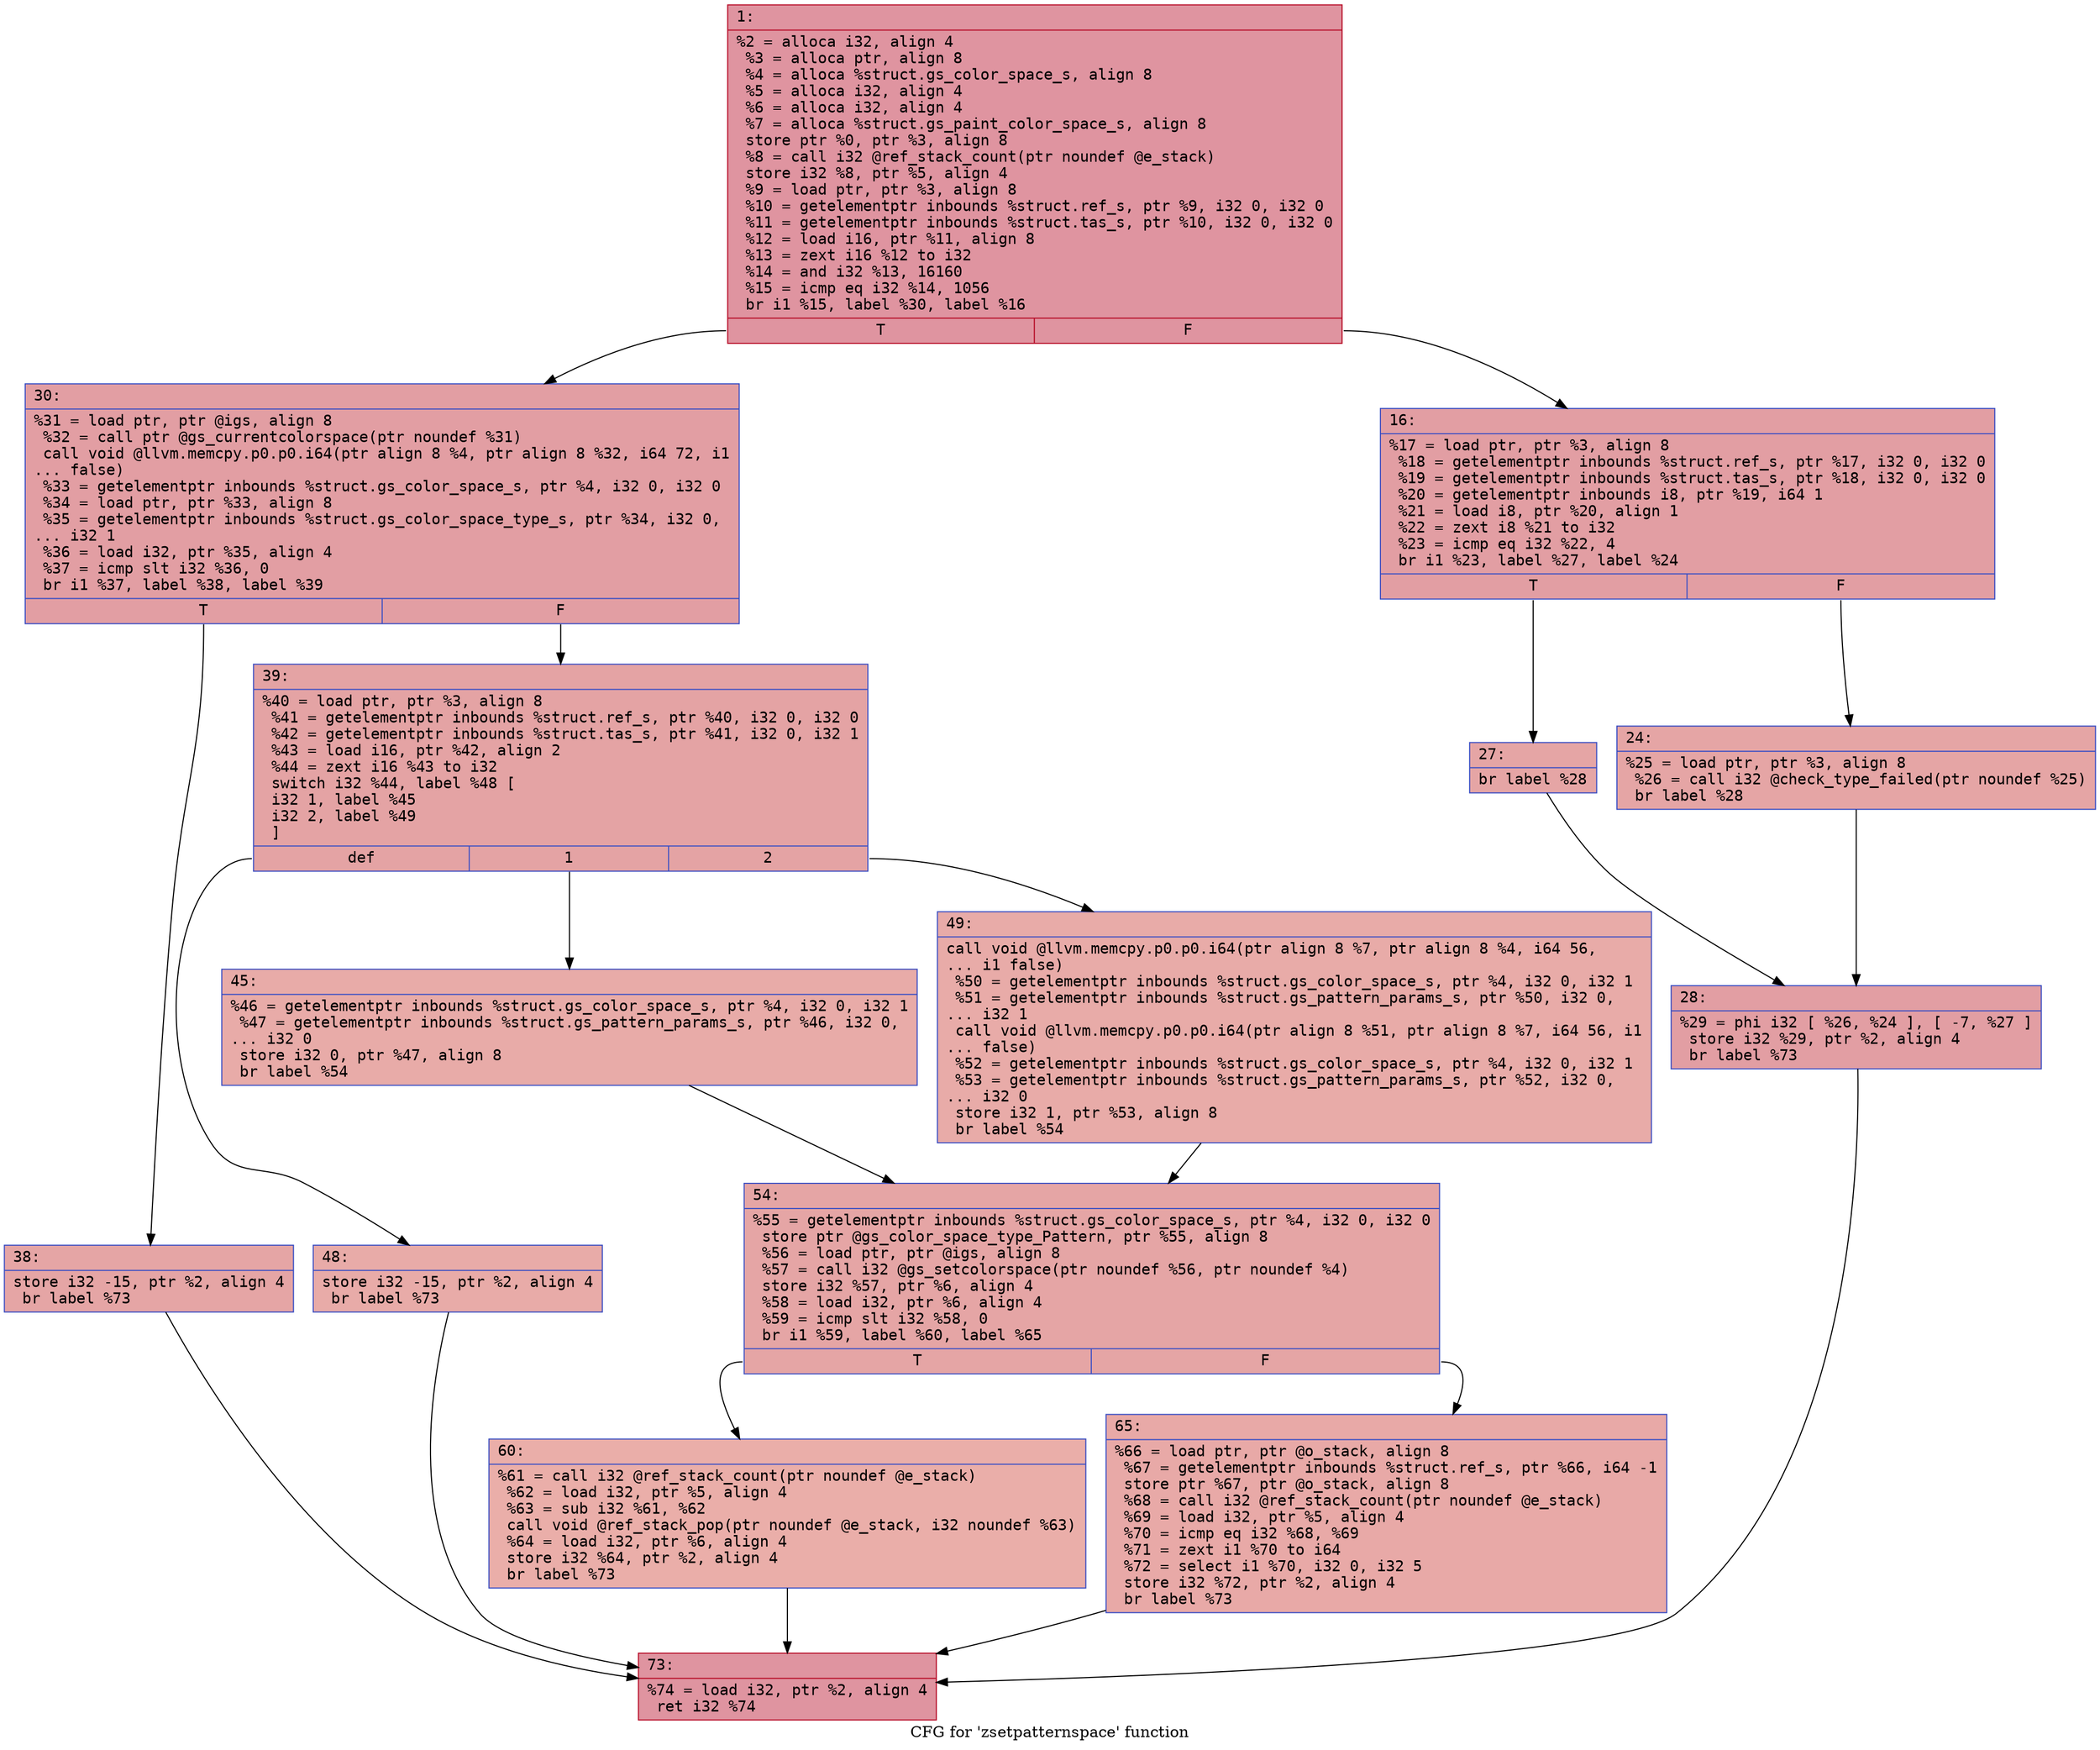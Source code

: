digraph "CFG for 'zsetpatternspace' function" {
	label="CFG for 'zsetpatternspace' function";

	Node0x600000186ad0 [shape=record,color="#b70d28ff", style=filled, fillcolor="#b70d2870" fontname="Courier",label="{1:\l|  %2 = alloca i32, align 4\l  %3 = alloca ptr, align 8\l  %4 = alloca %struct.gs_color_space_s, align 8\l  %5 = alloca i32, align 4\l  %6 = alloca i32, align 4\l  %7 = alloca %struct.gs_paint_color_space_s, align 8\l  store ptr %0, ptr %3, align 8\l  %8 = call i32 @ref_stack_count(ptr noundef @e_stack)\l  store i32 %8, ptr %5, align 4\l  %9 = load ptr, ptr %3, align 8\l  %10 = getelementptr inbounds %struct.ref_s, ptr %9, i32 0, i32 0\l  %11 = getelementptr inbounds %struct.tas_s, ptr %10, i32 0, i32 0\l  %12 = load i16, ptr %11, align 8\l  %13 = zext i16 %12 to i32\l  %14 = and i32 %13, 16160\l  %15 = icmp eq i32 %14, 1056\l  br i1 %15, label %30, label %16\l|{<s0>T|<s1>F}}"];
	Node0x600000186ad0:s0 -> Node0x600000186c60[tooltip="1 -> 30\nProbability 50.00%" ];
	Node0x600000186ad0:s1 -> Node0x600000186b20[tooltip="1 -> 16\nProbability 50.00%" ];
	Node0x600000186b20 [shape=record,color="#3d50c3ff", style=filled, fillcolor="#be242e70" fontname="Courier",label="{16:\l|  %17 = load ptr, ptr %3, align 8\l  %18 = getelementptr inbounds %struct.ref_s, ptr %17, i32 0, i32 0\l  %19 = getelementptr inbounds %struct.tas_s, ptr %18, i32 0, i32 0\l  %20 = getelementptr inbounds i8, ptr %19, i64 1\l  %21 = load i8, ptr %20, align 1\l  %22 = zext i8 %21 to i32\l  %23 = icmp eq i32 %22, 4\l  br i1 %23, label %27, label %24\l|{<s0>T|<s1>F}}"];
	Node0x600000186b20:s0 -> Node0x600000186bc0[tooltip="16 -> 27\nProbability 50.00%" ];
	Node0x600000186b20:s1 -> Node0x600000186b70[tooltip="16 -> 24\nProbability 50.00%" ];
	Node0x600000186b70 [shape=record,color="#3d50c3ff", style=filled, fillcolor="#c5333470" fontname="Courier",label="{24:\l|  %25 = load ptr, ptr %3, align 8\l  %26 = call i32 @check_type_failed(ptr noundef %25)\l  br label %28\l}"];
	Node0x600000186b70 -> Node0x600000186c10[tooltip="24 -> 28\nProbability 100.00%" ];
	Node0x600000186bc0 [shape=record,color="#3d50c3ff", style=filled, fillcolor="#c5333470" fontname="Courier",label="{27:\l|  br label %28\l}"];
	Node0x600000186bc0 -> Node0x600000186c10[tooltip="27 -> 28\nProbability 100.00%" ];
	Node0x600000186c10 [shape=record,color="#3d50c3ff", style=filled, fillcolor="#be242e70" fontname="Courier",label="{28:\l|  %29 = phi i32 [ %26, %24 ], [ -7, %27 ]\l  store i32 %29, ptr %2, align 4\l  br label %73\l}"];
	Node0x600000186c10 -> Node0x600000186f30[tooltip="28 -> 73\nProbability 100.00%" ];
	Node0x600000186c60 [shape=record,color="#3d50c3ff", style=filled, fillcolor="#be242e70" fontname="Courier",label="{30:\l|  %31 = load ptr, ptr @igs, align 8\l  %32 = call ptr @gs_currentcolorspace(ptr noundef %31)\l  call void @llvm.memcpy.p0.p0.i64(ptr align 8 %4, ptr align 8 %32, i64 72, i1\l... false)\l  %33 = getelementptr inbounds %struct.gs_color_space_s, ptr %4, i32 0, i32 0\l  %34 = load ptr, ptr %33, align 8\l  %35 = getelementptr inbounds %struct.gs_color_space_type_s, ptr %34, i32 0,\l... i32 1\l  %36 = load i32, ptr %35, align 4\l  %37 = icmp slt i32 %36, 0\l  br i1 %37, label %38, label %39\l|{<s0>T|<s1>F}}"];
	Node0x600000186c60:s0 -> Node0x600000186cb0[tooltip="30 -> 38\nProbability 37.50%" ];
	Node0x600000186c60:s1 -> Node0x600000186d00[tooltip="30 -> 39\nProbability 62.50%" ];
	Node0x600000186cb0 [shape=record,color="#3d50c3ff", style=filled, fillcolor="#c5333470" fontname="Courier",label="{38:\l|  store i32 -15, ptr %2, align 4\l  br label %73\l}"];
	Node0x600000186cb0 -> Node0x600000186f30[tooltip="38 -> 73\nProbability 100.00%" ];
	Node0x600000186d00 [shape=record,color="#3d50c3ff", style=filled, fillcolor="#c32e3170" fontname="Courier",label="{39:\l|  %40 = load ptr, ptr %3, align 8\l  %41 = getelementptr inbounds %struct.ref_s, ptr %40, i32 0, i32 0\l  %42 = getelementptr inbounds %struct.tas_s, ptr %41, i32 0, i32 1\l  %43 = load i16, ptr %42, align 2\l  %44 = zext i16 %43 to i32\l  switch i32 %44, label %48 [\l    i32 1, label %45\l    i32 2, label %49\l  ]\l|{<s0>def|<s1>1|<s2>2}}"];
	Node0x600000186d00:s0 -> Node0x600000186da0[tooltip="39 -> 48\nProbability 33.33%" ];
	Node0x600000186d00:s1 -> Node0x600000186d50[tooltip="39 -> 45\nProbability 33.33%" ];
	Node0x600000186d00:s2 -> Node0x600000186df0[tooltip="39 -> 49\nProbability 33.33%" ];
	Node0x600000186d50 [shape=record,color="#3d50c3ff", style=filled, fillcolor="#cc403a70" fontname="Courier",label="{45:\l|  %46 = getelementptr inbounds %struct.gs_color_space_s, ptr %4, i32 0, i32 1\l  %47 = getelementptr inbounds %struct.gs_pattern_params_s, ptr %46, i32 0,\l... i32 0\l  store i32 0, ptr %47, align 8\l  br label %54\l}"];
	Node0x600000186d50 -> Node0x600000186e40[tooltip="45 -> 54\nProbability 100.00%" ];
	Node0x600000186da0 [shape=record,color="#3d50c3ff", style=filled, fillcolor="#cc403a70" fontname="Courier",label="{48:\l|  store i32 -15, ptr %2, align 4\l  br label %73\l}"];
	Node0x600000186da0 -> Node0x600000186f30[tooltip="48 -> 73\nProbability 100.00%" ];
	Node0x600000186df0 [shape=record,color="#3d50c3ff", style=filled, fillcolor="#cc403a70" fontname="Courier",label="{49:\l|  call void @llvm.memcpy.p0.p0.i64(ptr align 8 %7, ptr align 8 %4, i64 56,\l... i1 false)\l  %50 = getelementptr inbounds %struct.gs_color_space_s, ptr %4, i32 0, i32 1\l  %51 = getelementptr inbounds %struct.gs_pattern_params_s, ptr %50, i32 0,\l... i32 1\l  call void @llvm.memcpy.p0.p0.i64(ptr align 8 %51, ptr align 8 %7, i64 56, i1\l... false)\l  %52 = getelementptr inbounds %struct.gs_color_space_s, ptr %4, i32 0, i32 1\l  %53 = getelementptr inbounds %struct.gs_pattern_params_s, ptr %52, i32 0,\l... i32 0\l  store i32 1, ptr %53, align 8\l  br label %54\l}"];
	Node0x600000186df0 -> Node0x600000186e40[tooltip="49 -> 54\nProbability 100.00%" ];
	Node0x600000186e40 [shape=record,color="#3d50c3ff", style=filled, fillcolor="#c5333470" fontname="Courier",label="{54:\l|  %55 = getelementptr inbounds %struct.gs_color_space_s, ptr %4, i32 0, i32 0\l  store ptr @gs_color_space_type_Pattern, ptr %55, align 8\l  %56 = load ptr, ptr @igs, align 8\l  %57 = call i32 @gs_setcolorspace(ptr noundef %56, ptr noundef %4)\l  store i32 %57, ptr %6, align 4\l  %58 = load i32, ptr %6, align 4\l  %59 = icmp slt i32 %58, 0\l  br i1 %59, label %60, label %65\l|{<s0>T|<s1>F}}"];
	Node0x600000186e40:s0 -> Node0x600000186e90[tooltip="54 -> 60\nProbability 37.50%" ];
	Node0x600000186e40:s1 -> Node0x600000186ee0[tooltip="54 -> 65\nProbability 62.50%" ];
	Node0x600000186e90 [shape=record,color="#3d50c3ff", style=filled, fillcolor="#d0473d70" fontname="Courier",label="{60:\l|  %61 = call i32 @ref_stack_count(ptr noundef @e_stack)\l  %62 = load i32, ptr %5, align 4\l  %63 = sub i32 %61, %62\l  call void @ref_stack_pop(ptr noundef @e_stack, i32 noundef %63)\l  %64 = load i32, ptr %6, align 4\l  store i32 %64, ptr %2, align 4\l  br label %73\l}"];
	Node0x600000186e90 -> Node0x600000186f30[tooltip="60 -> 73\nProbability 100.00%" ];
	Node0x600000186ee0 [shape=record,color="#3d50c3ff", style=filled, fillcolor="#ca3b3770" fontname="Courier",label="{65:\l|  %66 = load ptr, ptr @o_stack, align 8\l  %67 = getelementptr inbounds %struct.ref_s, ptr %66, i64 -1\l  store ptr %67, ptr @o_stack, align 8\l  %68 = call i32 @ref_stack_count(ptr noundef @e_stack)\l  %69 = load i32, ptr %5, align 4\l  %70 = icmp eq i32 %68, %69\l  %71 = zext i1 %70 to i64\l  %72 = select i1 %70, i32 0, i32 5\l  store i32 %72, ptr %2, align 4\l  br label %73\l}"];
	Node0x600000186ee0 -> Node0x600000186f30[tooltip="65 -> 73\nProbability 100.00%" ];
	Node0x600000186f30 [shape=record,color="#b70d28ff", style=filled, fillcolor="#b70d2870" fontname="Courier",label="{73:\l|  %74 = load i32, ptr %2, align 4\l  ret i32 %74\l}"];
}
